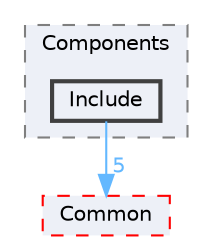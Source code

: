digraph "Core/Modula/Components/Include"
{
 // LATEX_PDF_SIZE
  bgcolor="transparent";
  edge [fontname=Helvetica,fontsize=10,labelfontname=Helvetica,labelfontsize=10];
  node [fontname=Helvetica,fontsize=10,shape=box,height=0.2,width=0.4];
  compound=true
  subgraph clusterdir_225cc29537028028043afdf514816263 {
    graph [ bgcolor="#edf0f7", pencolor="grey50", label="Components", fontname=Helvetica,fontsize=10 style="filled,dashed", URL="dir_225cc29537028028043afdf514816263.html",tooltip=""]
  dir_3926617e9f35daa728fa330d439720c1 [label="Include", fillcolor="#edf0f7", color="grey25", style="filled,bold", URL="dir_3926617e9f35daa728fa330d439720c1.html",tooltip=""];
  }
  dir_d64e69f22be5327cd5b86dfe7e43cb43 [label="Common", fillcolor="#edf0f7", color="red", style="filled,dashed", URL="dir_d64e69f22be5327cd5b86dfe7e43cb43.html",tooltip=""];
  dir_3926617e9f35daa728fa330d439720c1->dir_d64e69f22be5327cd5b86dfe7e43cb43 [headlabel="5", labeldistance=1.5 headhref="dir_000017_000003.html" href="dir_000017_000003.html" color="steelblue1" fontcolor="steelblue1"];
}
